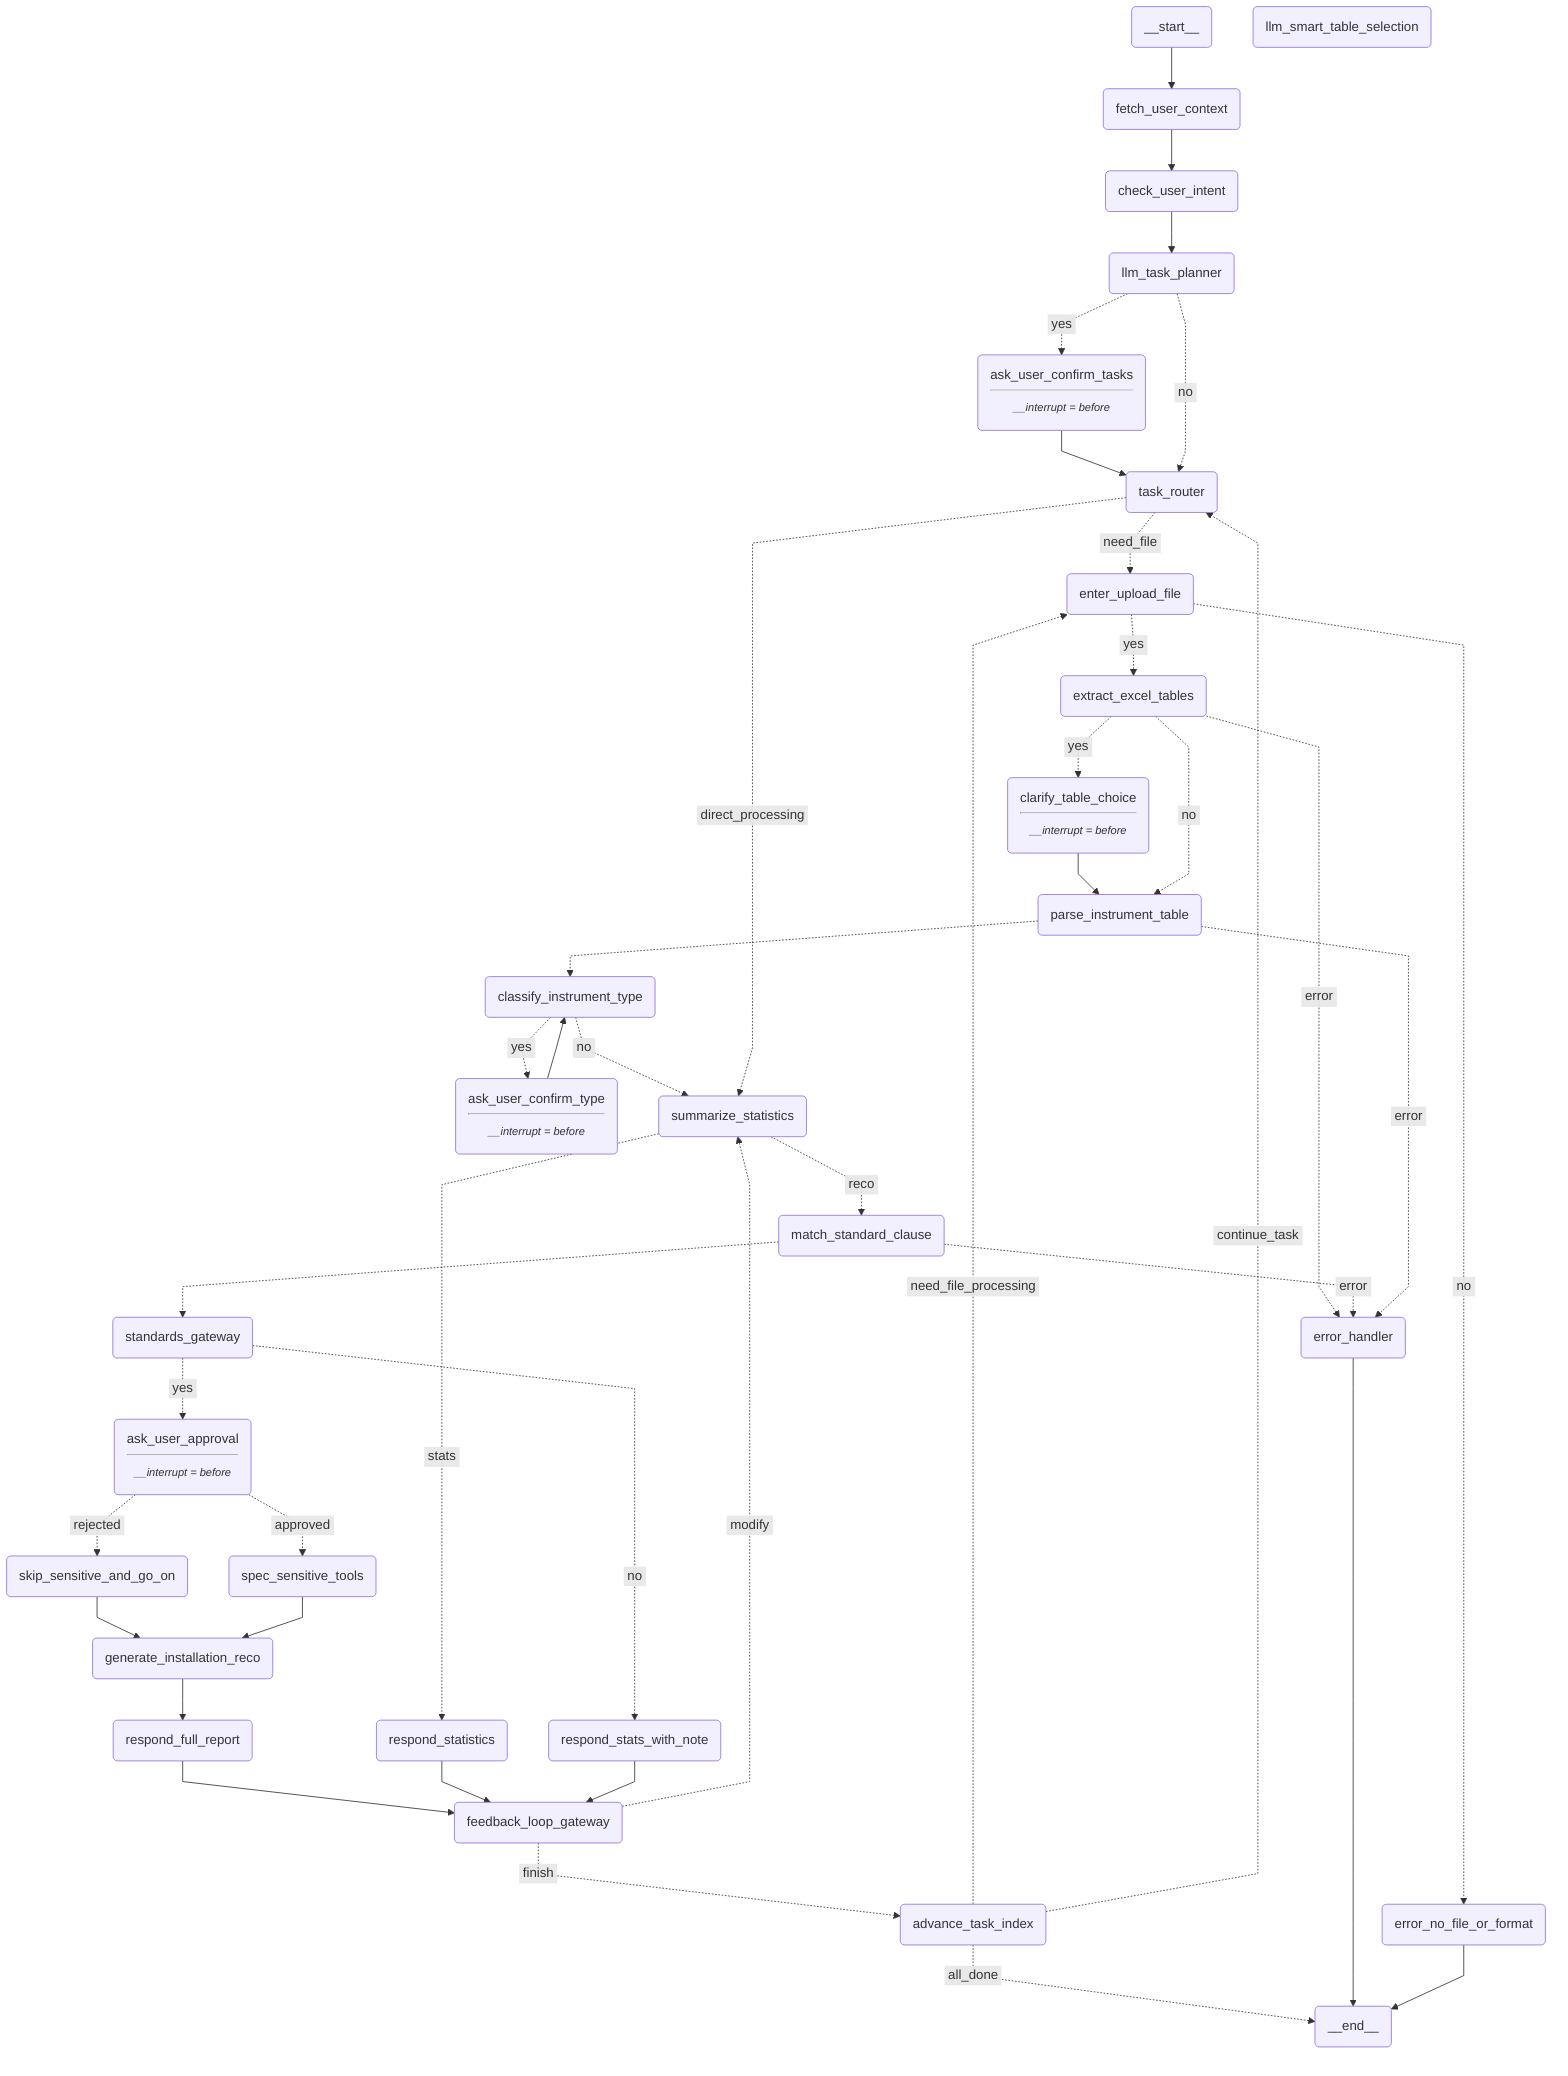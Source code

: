 ---
config:
  flowchart:
    curve: linear
---
graph TD;
	__start__(<p>__start__</p>)
	fetch_user_context(fetch_user_context)
	llm_task_planner(llm_task_planner)
	ask_user_confirm_tasks(ask_user_confirm_tasks<hr/><small><em>__interrupt = before</em></small>)
	task_router(task_router)
	enter_upload_file(enter_upload_file)
	error_no_file_or_format(error_no_file_or_format)
	extract_excel_tables(extract_excel_tables)
	llm_smart_table_selection(llm_smart_table_selection)
	clarify_table_choice(clarify_table_choice<hr/><small><em>__interrupt = before</em></small>)
	parse_instrument_table(parse_instrument_table)
	classify_instrument_type(classify_instrument_type)
	ask_user_confirm_type(ask_user_confirm_type<hr/><small><em>__interrupt = before</em></small>)
	summarize_statistics(summarize_statistics)
	check_user_intent(check_user_intent)
	respond_statistics(respond_statistics)
	match_standard_clause(match_standard_clause)
	standards_gateway(standards_gateway)
	respond_stats_with_note(respond_stats_with_note)
	ask_user_approval(ask_user_approval<hr/><small><em>__interrupt = before</em></small>)
	spec_sensitive_tools(spec_sensitive_tools)
	skip_sensitive_and_go_on(skip_sensitive_and_go_on)
	generate_installation_reco(generate_installation_reco)
	respond_full_report(respond_full_report)
	feedback_loop_gateway(feedback_loop_gateway)
	advance_task_index(advance_task_index)
	error_handler(error_handler)
	__end__(<p>__end__</p>)
	__start__ --> fetch_user_context;
	advance_task_index -. &nbsp;all_done&nbsp; .-> __end__;
	advance_task_index -. &nbsp;need_file_processing&nbsp; .-> enter_upload_file;
	advance_task_index -. &nbsp;continue_task&nbsp; .-> task_router;
	ask_user_approval -. &nbsp;rejected&nbsp; .-> skip_sensitive_and_go_on;
	ask_user_approval -. &nbsp;approved&nbsp; .-> spec_sensitive_tools;
	ask_user_confirm_tasks --> task_router;
	ask_user_confirm_type --> classify_instrument_type;
	check_user_intent --> llm_task_planner;
	clarify_table_choice --> parse_instrument_table;
	classify_instrument_type -. &nbsp;yes&nbsp; .-> ask_user_confirm_type;
	classify_instrument_type -. &nbsp;no&nbsp; .-> summarize_statistics;
	enter_upload_file -. &nbsp;no&nbsp; .-> error_no_file_or_format;
	enter_upload_file -. &nbsp;yes&nbsp; .-> extract_excel_tables;
	extract_excel_tables -. &nbsp;yes&nbsp; .-> clarify_table_choice;
	extract_excel_tables -. &nbsp;error&nbsp; .-> error_handler;
	extract_excel_tables -. &nbsp;no&nbsp; .-> parse_instrument_table;
	feedback_loop_gateway -. &nbsp;finish&nbsp; .-> advance_task_index;
	feedback_loop_gateway -. &nbsp;modify&nbsp; .-> summarize_statistics;
	fetch_user_context --> check_user_intent;
	generate_installation_reco --> respond_full_report;
	llm_task_planner -. &nbsp;yes&nbsp; .-> ask_user_confirm_tasks;
	llm_task_planner -. &nbsp;no&nbsp; .-> task_router;
	match_standard_clause -. &nbsp;error&nbsp; .-> error_handler;
	match_standard_clause -.-> standards_gateway;
	parse_instrument_table -.-> classify_instrument_type;
	parse_instrument_table -. &nbsp;error&nbsp; .-> error_handler;
	respond_full_report --> feedback_loop_gateway;
	respond_statistics --> feedback_loop_gateway;
	respond_stats_with_note --> feedback_loop_gateway;
	skip_sensitive_and_go_on --> generate_installation_reco;
	spec_sensitive_tools --> generate_installation_reco;
	standards_gateway -. &nbsp;yes&nbsp; .-> ask_user_approval;
	standards_gateway -. &nbsp;no&nbsp; .-> respond_stats_with_note;
	summarize_statistics -. &nbsp;reco&nbsp; .-> match_standard_clause;
	summarize_statistics -. &nbsp;stats&nbsp; .-> respond_statistics;
	task_router -. &nbsp;need_file&nbsp; .-> enter_upload_file;
	task_router -. &nbsp;direct_processing&nbsp; .-> summarize_statistics;
	error_handler --> __end__;
	error_no_file_or_format --> __end__;
	classDef default fill:#f2f0ff,line-height:1.2
	classDef first fill-opacity:0
	classDef last fill:#bfb6fc
